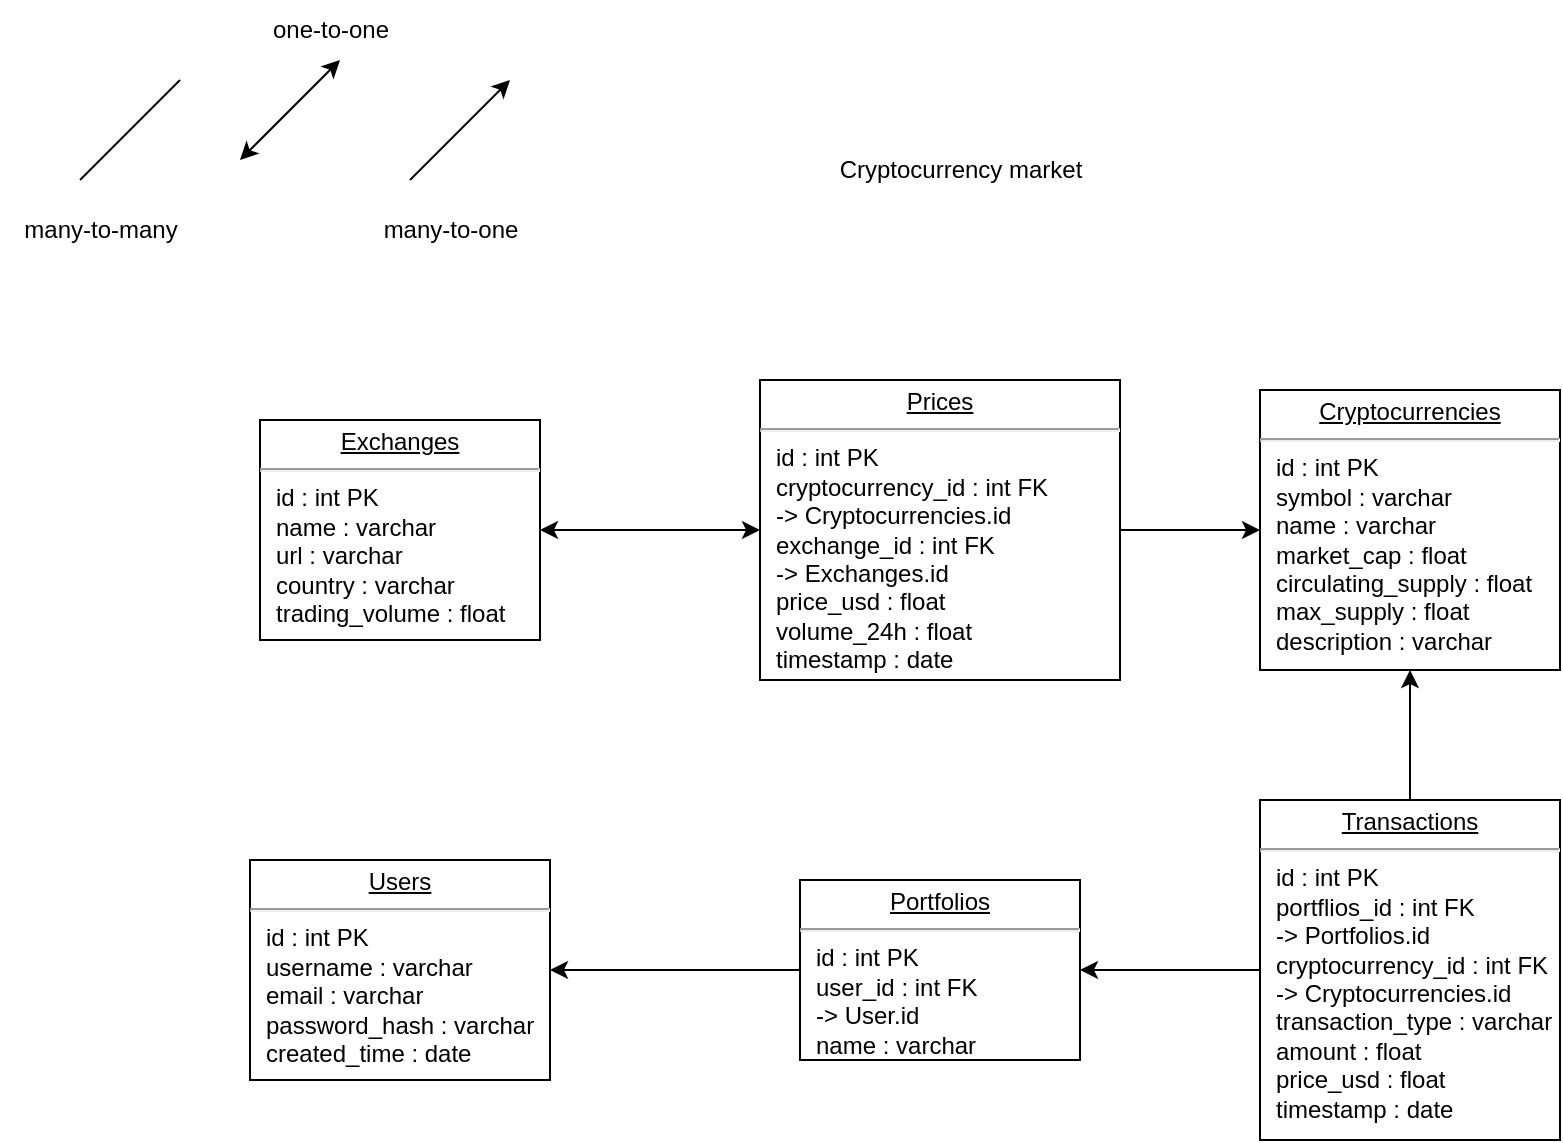 <mxfile version="24.9.1">
  <diagram name="Page-1" id="a7904f86-f2b4-8e86-fa97-74104820619b">
    <mxGraphModel grid="1" page="1" gridSize="10" guides="1" tooltips="1" connect="1" arrows="1" fold="1" pageScale="1" pageWidth="1100" pageHeight="850" background="none" math="0" shadow="0">
      <root>
        <mxCell id="0" />
        <mxCell id="1" parent="0" />
        <mxCell id="24794b860abc3c2d-21" value="&lt;p style=&quot;margin: 0px ; margin-top: 4px ; text-align: center ; text-decoration: underline&quot;&gt;Exchanges&lt;/p&gt;&lt;hr&gt;&lt;p style=&quot;margin: 0px ; margin-left: 8px&quot;&gt;id : int PK&lt;/p&gt;&lt;p style=&quot;margin: 0px ; margin-left: 8px&quot;&gt;name : varchar&lt;/p&gt;&lt;p style=&quot;margin: 0px ; margin-left: 8px&quot;&gt;url : varchar&lt;/p&gt;&lt;p style=&quot;margin: 0px ; margin-left: 8px&quot;&gt;country : varchar&lt;br&gt;trading_volume : float&lt;/p&gt;" style="verticalAlign=top;align=left;overflow=fill;fontSize=12;fontFamily=Helvetica;html=1;rounded=0;shadow=0;comic=0;labelBackgroundColor=none;strokeWidth=1" vertex="1" parent="1">
          <mxGeometry x="150" y="220" width="140" height="110" as="geometry" />
        </mxCell>
        <mxCell id="2AJxIB0nyeFmbSW-JY9X-1" value="&lt;p style=&quot;margin: 0px ; margin-top: 4px ; text-align: center ; text-decoration: underline&quot;&gt;Prices&lt;/p&gt;&lt;hr&gt;&lt;p style=&quot;margin: 0px ; margin-left: 8px&quot;&gt;id : int PK&lt;/p&gt;&lt;p style=&quot;margin: 0px ; margin-left: 8px&quot;&gt;cryptocurrency_id : int FK&lt;/p&gt;&lt;p style=&quot;margin: 0px ; margin-left: 8px&quot;&gt;-&amp;gt; Cryptocurrencies.id&lt;/p&gt;&lt;p style=&quot;margin: 0px ; margin-left: 8px&quot;&gt;exchange_id : int FK&lt;/p&gt;&lt;p style=&quot;margin: 0px ; margin-left: 8px&quot;&gt;-&amp;gt; Exchanges.id&lt;/p&gt;&lt;p style=&quot;margin: 0px ; margin-left: 8px&quot;&gt;price_usd : float&lt;/p&gt;&lt;p style=&quot;margin: 0px ; margin-left: 8px&quot;&gt;volume_24h : float&amp;nbsp;&lt;/p&gt;&lt;p style=&quot;margin: 0px ; margin-left: 8px&quot;&gt;timestamp : date&lt;br&gt;&lt;br&gt;&lt;/p&gt;" style="verticalAlign=top;align=left;overflow=fill;fontSize=12;fontFamily=Helvetica;html=1;rounded=0;shadow=0;comic=0;labelBackgroundColor=none;strokeWidth=1" vertex="1" parent="1">
          <mxGeometry x="400" y="200" width="180" height="150" as="geometry" />
        </mxCell>
        <mxCell id="2AJxIB0nyeFmbSW-JY9X-2" value="&lt;p style=&quot;margin: 0px ; margin-top: 4px ; text-align: center ; text-decoration: underline&quot;&gt;Cryptocurrencies&lt;/p&gt;&lt;hr&gt;&lt;p style=&quot;margin: 0px ; margin-left: 8px&quot;&gt;id : int PK&lt;/p&gt;&lt;p style=&quot;margin: 0px ; margin-left: 8px&quot;&gt;symbol : varchar&lt;/p&gt;&lt;p style=&quot;margin: 0px ; margin-left: 8px&quot;&gt;name : varchar&amp;nbsp;&lt;/p&gt;&lt;p style=&quot;margin: 0px ; margin-left: 8px&quot;&gt;market_cap : float&lt;/p&gt;&lt;p style=&quot;margin: 0px ; margin-left: 8px&quot;&gt;circulating_supply : float&lt;/p&gt;&lt;p style=&quot;margin: 0px ; margin-left: 8px&quot;&gt;max_supply : float&lt;/p&gt;&lt;p style=&quot;margin: 0px ; margin-left: 8px&quot;&gt;description : varchar&lt;/p&gt;&lt;p style=&quot;margin: 0px ; margin-left: 8px&quot;&gt;&lt;br&gt;&lt;br&gt;&lt;/p&gt;" style="verticalAlign=top;align=left;overflow=fill;fontSize=12;fontFamily=Helvetica;html=1;rounded=0;shadow=0;comic=0;labelBackgroundColor=none;strokeWidth=1" vertex="1" parent="1">
          <mxGeometry x="650" y="205" width="150" height="140" as="geometry" />
        </mxCell>
        <mxCell id="2AJxIB0nyeFmbSW-JY9X-3" value="&lt;p style=&quot;margin: 0px ; margin-top: 4px ; text-align: center ; text-decoration: underline&quot;&gt;Users&lt;/p&gt;&lt;hr&gt;&lt;p style=&quot;margin: 0px ; margin-left: 8px&quot;&gt;id : int PK&lt;/p&gt;&lt;p style=&quot;margin: 0px ; margin-left: 8px&quot;&gt;username : varchar&lt;/p&gt;&lt;p style=&quot;margin: 0px ; margin-left: 8px&quot;&gt;email : varchar&lt;/p&gt;&lt;p style=&quot;margin: 0px ; margin-left: 8px&quot;&gt;password_hash : varchar&lt;br&gt;created_time : date&lt;/p&gt;" style="verticalAlign=top;align=left;overflow=fill;fontSize=12;fontFamily=Helvetica;html=1;rounded=0;shadow=0;comic=0;labelBackgroundColor=none;strokeWidth=1" vertex="1" parent="1">
          <mxGeometry x="145" y="440" width="150" height="110" as="geometry" />
        </mxCell>
        <mxCell id="2AJxIB0nyeFmbSW-JY9X-4" value="&lt;p style=&quot;margin: 0px ; margin-top: 4px ; text-align: center ; text-decoration: underline&quot;&gt;Portfolios&lt;/p&gt;&lt;hr&gt;&lt;p style=&quot;margin: 0px ; margin-left: 8px&quot;&gt;id : int PK&lt;/p&gt;&lt;p style=&quot;margin: 0px ; margin-left: 8px&quot;&gt;user_id : int FK&lt;/p&gt;&lt;p style=&quot;margin: 0px ; margin-left: 8px&quot;&gt;-&amp;gt; User.id&lt;/p&gt;&lt;p style=&quot;margin: 0px ; margin-left: 8px&quot;&gt;name : varchar&lt;br&gt;&lt;br&gt;&lt;/p&gt;" style="verticalAlign=top;align=left;overflow=fill;fontSize=12;fontFamily=Helvetica;html=1;rounded=0;shadow=0;comic=0;labelBackgroundColor=none;strokeWidth=1" vertex="1" parent="1">
          <mxGeometry x="420" y="450" width="140" height="90" as="geometry" />
        </mxCell>
        <mxCell id="2AJxIB0nyeFmbSW-JY9X-5" value="&lt;p style=&quot;margin: 0px ; margin-top: 4px ; text-align: center ; text-decoration: underline&quot;&gt;Transactions&lt;/p&gt;&lt;hr&gt;&lt;p style=&quot;margin: 0px ; margin-left: 8px&quot;&gt;id : int PK&lt;/p&gt;&lt;p style=&quot;margin: 0px ; margin-left: 8px&quot;&gt;portflios_id : int FK&lt;/p&gt;&lt;p style=&quot;margin: 0px ; margin-left: 8px&quot;&gt;-&amp;gt; Portfolios.id&lt;/p&gt;&lt;p style=&quot;margin: 0px 0px 0px 8px;&quot;&gt;cryptocurrency_id : int FK&lt;/p&gt;&lt;p style=&quot;margin: 0px 0px 0px 8px;&quot;&gt;-&amp;gt; Cryptocurrencies.id&lt;/p&gt;&lt;p style=&quot;margin: 0px ; margin-left: 8px&quot;&gt;transaction_type : varchar&lt;/p&gt;&lt;p style=&quot;margin: 0px ; margin-left: 8px&quot;&gt;amount : float&lt;/p&gt;&lt;p style=&quot;margin: 0px ; margin-left: 8px&quot;&gt;price_usd : float&lt;/p&gt;&lt;p style=&quot;margin: 0px ; margin-left: 8px&quot;&gt;timestamp : date&lt;/p&gt;" style="verticalAlign=top;align=left;overflow=fill;fontSize=12;fontFamily=Helvetica;html=1;rounded=0;shadow=0;comic=0;labelBackgroundColor=none;strokeWidth=1" vertex="1" parent="1">
          <mxGeometry x="650" y="410" width="150" height="170" as="geometry" />
        </mxCell>
        <mxCell id="2AJxIB0nyeFmbSW-JY9X-6" value="" style="endArrow=classic;html=1;rounded=0;entryX=0;entryY=0.5;entryDx=0;entryDy=0;exitX=1;exitY=0.5;exitDx=0;exitDy=0;" edge="1" parent="1" source="2AJxIB0nyeFmbSW-JY9X-1" target="2AJxIB0nyeFmbSW-JY9X-2">
          <mxGeometry width="50" height="50" relative="1" as="geometry">
            <mxPoint x="620" y="470" as="sourcePoint" />
            <mxPoint x="670" y="420" as="targetPoint" />
          </mxGeometry>
        </mxCell>
        <mxCell id="2AJxIB0nyeFmbSW-JY9X-8" value="" style="endArrow=classic;startArrow=classic;html=1;rounded=0;entryX=1;entryY=0.5;entryDx=0;entryDy=0;exitX=0;exitY=0.5;exitDx=0;exitDy=0;" edge="1" parent="1" source="2AJxIB0nyeFmbSW-JY9X-1" target="24794b860abc3c2d-21">
          <mxGeometry width="50" height="50" relative="1" as="geometry">
            <mxPoint x="580" y="275" as="sourcePoint" />
            <mxPoint x="290" y="275" as="targetPoint" />
          </mxGeometry>
        </mxCell>
        <mxCell id="2AJxIB0nyeFmbSW-JY9X-9" value="" style="endArrow=classic;html=1;rounded=0;entryX=1;entryY=0.5;entryDx=0;entryDy=0;exitX=0;exitY=0.5;exitDx=0;exitDy=0;" edge="1" parent="1" source="2AJxIB0nyeFmbSW-JY9X-4" target="2AJxIB0nyeFmbSW-JY9X-3">
          <mxGeometry width="50" height="50" relative="1" as="geometry">
            <mxPoint x="550" y="505" as="sourcePoint" />
            <mxPoint x="600" y="455" as="targetPoint" />
          </mxGeometry>
        </mxCell>
        <mxCell id="2AJxIB0nyeFmbSW-JY9X-10" value="" style="endArrow=classic;html=1;rounded=0;entryX=1;entryY=0.5;entryDx=0;entryDy=0;exitX=0;exitY=0.5;exitDx=0;exitDy=0;" edge="1" parent="1" source="2AJxIB0nyeFmbSW-JY9X-5" target="2AJxIB0nyeFmbSW-JY9X-4">
          <mxGeometry width="50" height="50" relative="1" as="geometry">
            <mxPoint x="550" y="505" as="sourcePoint" />
            <mxPoint x="600" y="455" as="targetPoint" />
          </mxGeometry>
        </mxCell>
        <mxCell id="2AJxIB0nyeFmbSW-JY9X-12" value="" style="endArrow=classic;html=1;rounded=0;entryX=0.5;entryY=1;entryDx=0;entryDy=0;exitX=0.5;exitY=0;exitDx=0;exitDy=0;" edge="1" parent="1" source="2AJxIB0nyeFmbSW-JY9X-5" target="2AJxIB0nyeFmbSW-JY9X-2">
          <mxGeometry width="50" height="50" relative="1" as="geometry">
            <mxPoint x="520" y="480" as="sourcePoint" />
            <mxPoint x="570" y="430" as="targetPoint" />
          </mxGeometry>
        </mxCell>
        <mxCell id="2AJxIB0nyeFmbSW-JY9X-13" value="" style="endArrow=none;html=1;rounded=0;" edge="1" parent="1">
          <mxGeometry width="50" height="50" relative="1" as="geometry">
            <mxPoint x="60" y="100" as="sourcePoint" />
            <mxPoint x="110" y="50" as="targetPoint" />
          </mxGeometry>
        </mxCell>
        <mxCell id="2AJxIB0nyeFmbSW-JY9X-14" value="" style="endArrow=classic;startArrow=classic;html=1;rounded=0;" edge="1" parent="1">
          <mxGeometry width="50" height="50" relative="1" as="geometry">
            <mxPoint x="140" y="90" as="sourcePoint" />
            <mxPoint x="190" y="40" as="targetPoint" />
          </mxGeometry>
        </mxCell>
        <mxCell id="2AJxIB0nyeFmbSW-JY9X-15" value="" style="endArrow=classic;html=1;rounded=0;" edge="1" parent="1">
          <mxGeometry width="50" height="50" relative="1" as="geometry">
            <mxPoint x="225" y="100" as="sourcePoint" />
            <mxPoint x="275" y="50" as="targetPoint" />
          </mxGeometry>
        </mxCell>
        <mxCell id="2AJxIB0nyeFmbSW-JY9X-16" value="many-to-many" style="text;html=1;align=center;verticalAlign=middle;resizable=0;points=[];autosize=1;strokeColor=none;fillColor=none;" vertex="1" parent="1">
          <mxGeometry x="20" y="110" width="100" height="30" as="geometry" />
        </mxCell>
        <mxCell id="2AJxIB0nyeFmbSW-JY9X-17" value="many-to-one" style="text;html=1;align=center;verticalAlign=middle;resizable=0;points=[];autosize=1;strokeColor=none;fillColor=none;" vertex="1" parent="1">
          <mxGeometry x="200" y="110" width="90" height="30" as="geometry" />
        </mxCell>
        <mxCell id="2AJxIB0nyeFmbSW-JY9X-18" value="one-to-one" style="text;html=1;align=center;verticalAlign=middle;resizable=0;points=[];autosize=1;strokeColor=none;fillColor=none;" vertex="1" parent="1">
          <mxGeometry x="145" y="10" width="80" height="30" as="geometry" />
        </mxCell>
        <mxCell id="2AJxIB0nyeFmbSW-JY9X-19" value="Cryptocurrency market" style="text;html=1;align=center;verticalAlign=middle;resizable=0;points=[];autosize=1;strokeColor=none;fillColor=none;" vertex="1" parent="1">
          <mxGeometry x="430" y="80" width="140" height="30" as="geometry" />
        </mxCell>
      </root>
    </mxGraphModel>
  </diagram>
</mxfile>
